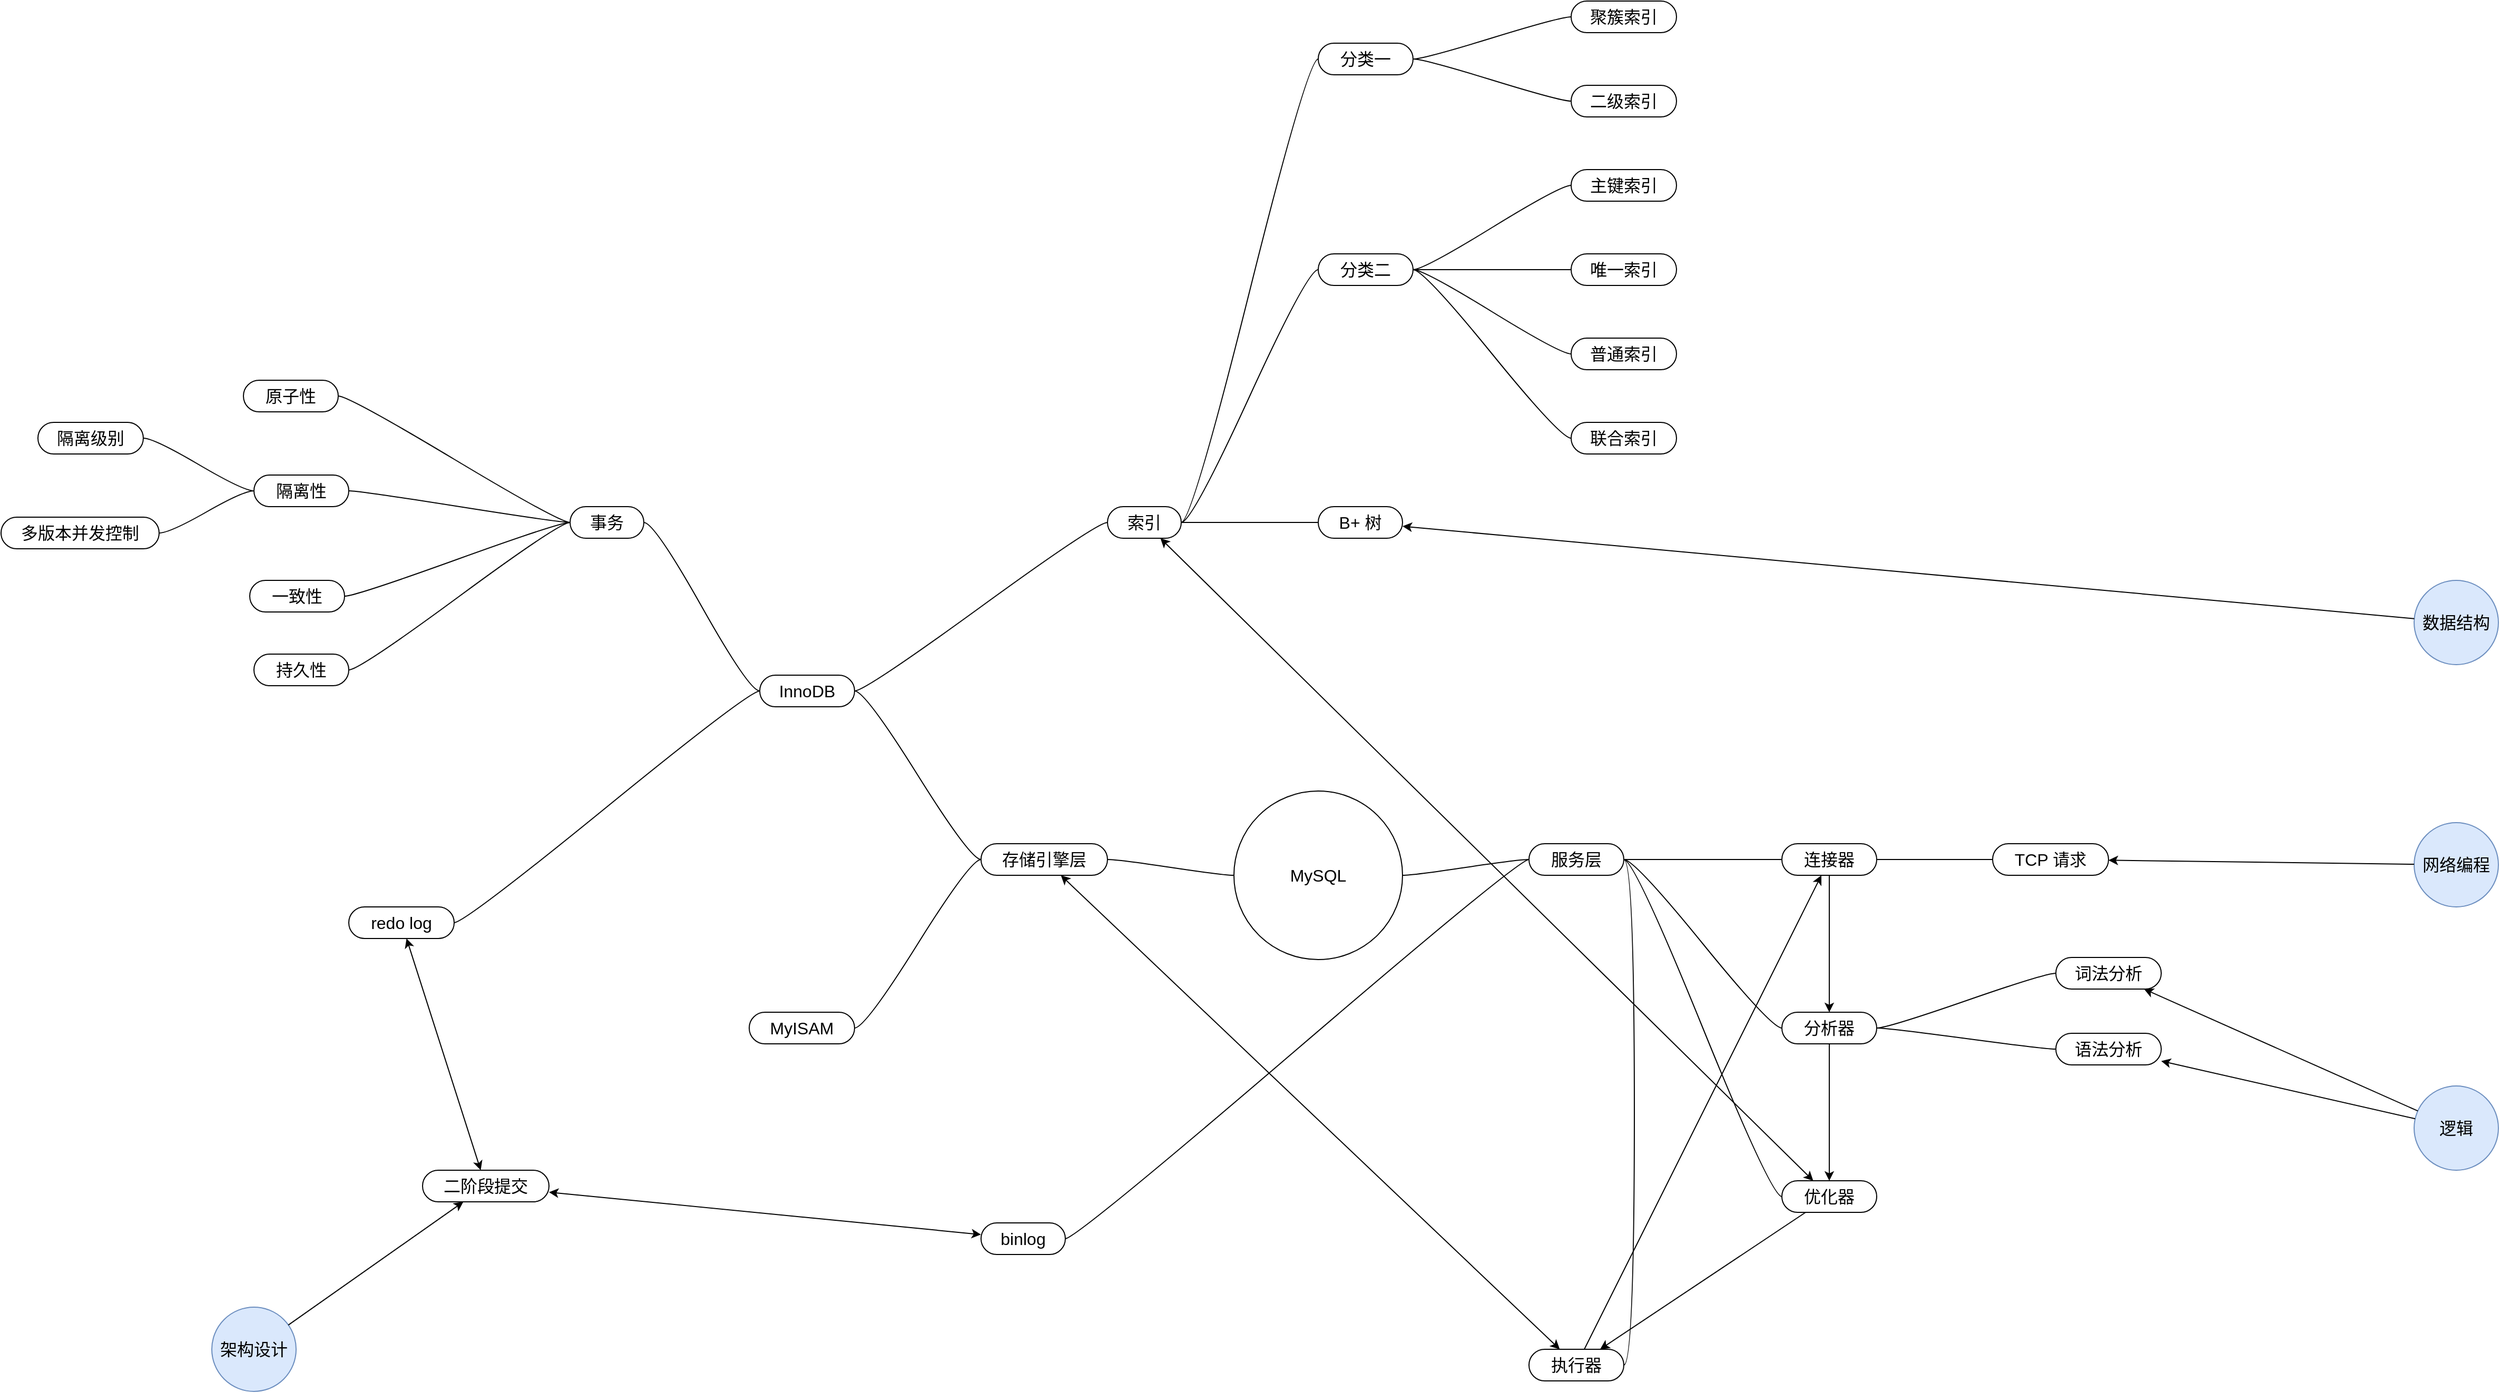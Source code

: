 <mxfile version="17.4.2" type="device"><diagram id="LXZLfDzFbttrQYP3kFu3" name="第 1 页"><mxGraphModel dx="3014" dy="2223" grid="1" gridSize="10" guides="0" tooltips="1" connect="1" arrows="0" fold="1" page="1" pageScale="1" pageWidth="827" pageHeight="1169" math="0" shadow="0"><root><mxCell id="0"/><mxCell id="1" parent="0"/><mxCell id="SudLiUgOyKWUjd6wZjEN-1" value="MySQL" style="ellipse;whiteSpace=wrap;html=1;align=center;newEdgeStyle={&quot;edgeStyle&quot;:&quot;entityRelationEdgeStyle&quot;,&quot;startArrow&quot;:&quot;none&quot;,&quot;endArrow&quot;:&quot;none&quot;,&quot;segment&quot;:10,&quot;curved&quot;:1};treeFolding=1;treeMoving=1;fontSize=16;" parent="1" vertex="1"><mxGeometry x="-80" y="-80" width="160" height="160" as="geometry"/></mxCell><mxCell id="SudLiUgOyKWUjd6wZjEN-4" value="服务层" style="whiteSpace=wrap;html=1;rounded=1;arcSize=50;align=center;verticalAlign=middle;strokeWidth=1;autosize=1;spacing=4;treeFolding=1;treeMoving=1;newEdgeStyle={&quot;edgeStyle&quot;:&quot;entityRelationEdgeStyle&quot;,&quot;startArrow&quot;:&quot;none&quot;,&quot;endArrow&quot;:&quot;none&quot;,&quot;segment&quot;:10,&quot;curved&quot;:1};fontSize=16;" parent="1" vertex="1"><mxGeometry x="200" y="-30" width="90" height="30" as="geometry"/></mxCell><mxCell id="SudLiUgOyKWUjd6wZjEN-5" value="" style="edgeStyle=entityRelationEdgeStyle;startArrow=none;endArrow=none;segment=10;curved=1;rounded=0;fontSize=16;" parent="1" source="SudLiUgOyKWUjd6wZjEN-1" target="SudLiUgOyKWUjd6wZjEN-4" edge="1"><mxGeometry relative="1" as="geometry"><mxPoint x="110" y="-110" as="sourcePoint"/></mxGeometry></mxCell><mxCell id="SudLiUgOyKWUjd6wZjEN-7" value="存储引擎层" style="whiteSpace=wrap;html=1;rounded=1;arcSize=50;align=center;verticalAlign=middle;strokeWidth=1;autosize=1;spacing=4;treeFolding=1;treeMoving=1;newEdgeStyle={&quot;edgeStyle&quot;:&quot;entityRelationEdgeStyle&quot;,&quot;startArrow&quot;:&quot;none&quot;,&quot;endArrow&quot;:&quot;none&quot;,&quot;segment&quot;:10,&quot;curved&quot;:1};fontSize=16;" parent="1" vertex="1"><mxGeometry x="-320" y="-30" width="120" height="30" as="geometry"/></mxCell><mxCell id="SudLiUgOyKWUjd6wZjEN-8" value="" style="edgeStyle=entityRelationEdgeStyle;startArrow=none;endArrow=none;segment=10;curved=1;rounded=0;fontSize=16;" parent="1" source="SudLiUgOyKWUjd6wZjEN-1" target="SudLiUgOyKWUjd6wZjEN-7" edge="1"><mxGeometry relative="1" as="geometry"><mxPoint x="-130" as="sourcePoint"/></mxGeometry></mxCell><mxCell id="SudLiUgOyKWUjd6wZjEN-9" value="连接器" style="whiteSpace=wrap;html=1;rounded=1;arcSize=50;align=center;verticalAlign=middle;strokeWidth=1;autosize=1;spacing=4;treeFolding=1;treeMoving=1;newEdgeStyle={&quot;edgeStyle&quot;:&quot;entityRelationEdgeStyle&quot;,&quot;startArrow&quot;:&quot;none&quot;,&quot;endArrow&quot;:&quot;none&quot;,&quot;segment&quot;:10,&quot;curved&quot;:1};fontSize=16;" parent="1" vertex="1"><mxGeometry x="440" y="-30" width="90" height="30" as="geometry"/></mxCell><mxCell id="SudLiUgOyKWUjd6wZjEN-10" value="" style="edgeStyle=entityRelationEdgeStyle;startArrow=none;endArrow=none;segment=10;curved=1;rounded=0;fontSize=16;" parent="1" source="SudLiUgOyKWUjd6wZjEN-4" target="SudLiUgOyKWUjd6wZjEN-9" edge="1"><mxGeometry relative="1" as="geometry"><mxPoint x="345" y="10" as="sourcePoint"/></mxGeometry></mxCell><mxCell id="SudLiUgOyKWUjd6wZjEN-12" value="分析器" style="whiteSpace=wrap;html=1;rounded=1;arcSize=50;align=center;verticalAlign=middle;strokeWidth=1;autosize=1;spacing=4;treeFolding=1;treeMoving=1;newEdgeStyle={&quot;edgeStyle&quot;:&quot;entityRelationEdgeStyle&quot;,&quot;startArrow&quot;:&quot;none&quot;,&quot;endArrow&quot;:&quot;none&quot;,&quot;segment&quot;:10,&quot;curved&quot;:1};fontSize=16;" parent="1" vertex="1"><mxGeometry x="440" y="130" width="90" height="30" as="geometry"/></mxCell><mxCell id="SudLiUgOyKWUjd6wZjEN-13" value="" style="edgeStyle=entityRelationEdgeStyle;startArrow=none;endArrow=none;segment=10;curved=1;rounded=0;fontSize=16;" parent="1" source="SudLiUgOyKWUjd6wZjEN-4" target="SudLiUgOyKWUjd6wZjEN-12" edge="1"><mxGeometry relative="1" as="geometry"><mxPoint x="345" y="102" as="sourcePoint"/></mxGeometry></mxCell><mxCell id="SudLiUgOyKWUjd6wZjEN-14" value="优化器" style="whiteSpace=wrap;html=1;rounded=1;arcSize=50;align=center;verticalAlign=middle;strokeWidth=1;autosize=1;spacing=4;treeFolding=1;treeMoving=1;newEdgeStyle={&quot;edgeStyle&quot;:&quot;entityRelationEdgeStyle&quot;,&quot;startArrow&quot;:&quot;none&quot;,&quot;endArrow&quot;:&quot;none&quot;,&quot;segment&quot;:10,&quot;curved&quot;:1};fontSize=16;" parent="1" vertex="1"><mxGeometry x="440" y="290" width="90" height="30" as="geometry"/></mxCell><mxCell id="SudLiUgOyKWUjd6wZjEN-15" value="" style="edgeStyle=entityRelationEdgeStyle;startArrow=none;endArrow=none;segment=10;curved=1;rounded=0;fontSize=16;" parent="1" source="SudLiUgOyKWUjd6wZjEN-4" target="SudLiUgOyKWUjd6wZjEN-14" edge="1"><mxGeometry relative="1" as="geometry"><mxPoint x="305" y="200" as="sourcePoint"/></mxGeometry></mxCell><mxCell id="SudLiUgOyKWUjd6wZjEN-16" value="执行器" style="whiteSpace=wrap;html=1;rounded=1;arcSize=50;align=center;verticalAlign=middle;strokeWidth=1;autosize=1;spacing=4;treeFolding=1;treeMoving=1;newEdgeStyle={&quot;edgeStyle&quot;:&quot;entityRelationEdgeStyle&quot;,&quot;startArrow&quot;:&quot;none&quot;,&quot;endArrow&quot;:&quot;none&quot;,&quot;segment&quot;:10,&quot;curved&quot;:1};fontSize=16;" parent="1" vertex="1"><mxGeometry x="200" y="450" width="90" height="30" as="geometry"/></mxCell><mxCell id="SudLiUgOyKWUjd6wZjEN-17" value="" style="edgeStyle=entityRelationEdgeStyle;startArrow=none;endArrow=none;segment=10;curved=1;rounded=0;fontSize=16;" parent="1" source="SudLiUgOyKWUjd6wZjEN-4" target="SudLiUgOyKWUjd6wZjEN-16" edge="1"><mxGeometry relative="1" as="geometry"><mxPoint x="305" y="290" as="sourcePoint"/></mxGeometry></mxCell><mxCell id="SudLiUgOyKWUjd6wZjEN-19" value="" style="endArrow=classic;startArrow=classic;html=1;rounded=0;fontSize=16;" parent="1" source="SudLiUgOyKWUjd6wZjEN-7" target="SudLiUgOyKWUjd6wZjEN-16" edge="1"><mxGeometry width="50" height="50" relative="1" as="geometry"><mxPoint x="30" y="110" as="sourcePoint"/><mxPoint x="80" y="60" as="targetPoint"/></mxGeometry></mxCell><mxCell id="SudLiUgOyKWUjd6wZjEN-20" value="InnoDB" style="whiteSpace=wrap;html=1;rounded=1;arcSize=50;align=center;verticalAlign=middle;strokeWidth=1;autosize=1;spacing=4;treeFolding=1;treeMoving=1;newEdgeStyle={&quot;edgeStyle&quot;:&quot;entityRelationEdgeStyle&quot;,&quot;startArrow&quot;:&quot;none&quot;,&quot;endArrow&quot;:&quot;none&quot;,&quot;segment&quot;:10,&quot;curved&quot;:1};fontSize=16;" parent="1" vertex="1"><mxGeometry x="-530" y="-190" width="90" height="30" as="geometry"/></mxCell><mxCell id="SudLiUgOyKWUjd6wZjEN-21" value="" style="edgeStyle=entityRelationEdgeStyle;startArrow=none;endArrow=none;segment=10;curved=1;rounded=0;fontSize=16;" parent="1" source="SudLiUgOyKWUjd6wZjEN-7" target="SudLiUgOyKWUjd6wZjEN-20" edge="1"><mxGeometry relative="1" as="geometry"><mxPoint x="-450" y="250" as="sourcePoint"/></mxGeometry></mxCell><mxCell id="SudLiUgOyKWUjd6wZjEN-22" value="binlog" style="whiteSpace=wrap;html=1;rounded=1;arcSize=50;align=center;verticalAlign=middle;strokeWidth=1;autosize=1;spacing=4;treeFolding=1;treeMoving=1;newEdgeStyle={&quot;edgeStyle&quot;:&quot;entityRelationEdgeStyle&quot;,&quot;startArrow&quot;:&quot;none&quot;,&quot;endArrow&quot;:&quot;none&quot;,&quot;segment&quot;:10,&quot;curved&quot;:1};fontSize=16;" parent="1" vertex="1"><mxGeometry x="-320" y="330" width="80" height="30" as="geometry"/></mxCell><mxCell id="SudLiUgOyKWUjd6wZjEN-23" value="" style="edgeStyle=entityRelationEdgeStyle;startArrow=none;endArrow=none;segment=10;curved=1;rounded=0;fontSize=16;" parent="1" source="SudLiUgOyKWUjd6wZjEN-4" target="SudLiUgOyKWUjd6wZjEN-22" edge="1"><mxGeometry relative="1" as="geometry"><mxPoint x="340" y="440" as="sourcePoint"/></mxGeometry></mxCell><mxCell id="SudLiUgOyKWUjd6wZjEN-24" value="redo log" style="whiteSpace=wrap;html=1;rounded=1;arcSize=50;align=center;verticalAlign=middle;strokeWidth=1;autosize=1;spacing=4;treeFolding=1;treeMoving=1;newEdgeStyle={&quot;edgeStyle&quot;:&quot;entityRelationEdgeStyle&quot;,&quot;startArrow&quot;:&quot;none&quot;,&quot;endArrow&quot;:&quot;none&quot;,&quot;segment&quot;:10,&quot;curved&quot;:1};fontSize=16;" parent="1" vertex="1"><mxGeometry x="-920" y="30" width="100" height="30" as="geometry"/></mxCell><mxCell id="SudLiUgOyKWUjd6wZjEN-25" value="" style="edgeStyle=entityRelationEdgeStyle;startArrow=none;endArrow=none;segment=10;curved=1;rounded=0;fontSize=16;" parent="1" source="SudLiUgOyKWUjd6wZjEN-20" target="SudLiUgOyKWUjd6wZjEN-24" edge="1"><mxGeometry relative="1" as="geometry"><mxPoint x="-510" y="320" as="sourcePoint"/></mxGeometry></mxCell><mxCell id="SudLiUgOyKWUjd6wZjEN-26" value="二阶段提交" style="whiteSpace=wrap;html=1;rounded=1;arcSize=50;align=center;verticalAlign=middle;strokeWidth=1;autosize=1;spacing=4;treeFolding=1;treeMoving=1;newEdgeStyle={&quot;edgeStyle&quot;:&quot;entityRelationEdgeStyle&quot;,&quot;startArrow&quot;:&quot;none&quot;,&quot;endArrow&quot;:&quot;none&quot;,&quot;segment&quot;:10,&quot;curved&quot;:1};fontSize=16;" parent="1" vertex="1"><mxGeometry x="-850" y="280" width="120" height="30" as="geometry"/></mxCell><mxCell id="SudLiUgOyKWUjd6wZjEN-28" value="" style="endArrow=classic;startArrow=classic;html=1;rounded=0;fontSize=16;" parent="1" source="SudLiUgOyKWUjd6wZjEN-26" target="SudLiUgOyKWUjd6wZjEN-24" edge="1"><mxGeometry width="50" height="50" relative="1" as="geometry"><mxPoint x="-510" y="420" as="sourcePoint"/><mxPoint x="-460" y="370" as="targetPoint"/></mxGeometry></mxCell><mxCell id="SudLiUgOyKWUjd6wZjEN-29" value="" style="endArrow=classic;startArrow=classic;html=1;rounded=0;fontSize=16;" parent="1" source="SudLiUgOyKWUjd6wZjEN-26" target="SudLiUgOyKWUjd6wZjEN-22" edge="1"><mxGeometry width="50" height="50" relative="1" as="geometry"><mxPoint x="-190" y="260" as="sourcePoint"/><mxPoint x="-140" y="210" as="targetPoint"/></mxGeometry></mxCell><mxCell id="SudLiUgOyKWUjd6wZjEN-32" value="MyISAM" style="whiteSpace=wrap;html=1;rounded=1;arcSize=50;align=center;verticalAlign=middle;strokeWidth=1;autosize=1;spacing=4;treeFolding=1;treeMoving=1;newEdgeStyle={&quot;edgeStyle&quot;:&quot;entityRelationEdgeStyle&quot;,&quot;startArrow&quot;:&quot;none&quot;,&quot;endArrow&quot;:&quot;none&quot;,&quot;segment&quot;:10,&quot;curved&quot;:1};fontSize=16;" parent="1" vertex="1"><mxGeometry x="-540" y="130" width="100" height="30" as="geometry"/></mxCell><mxCell id="SudLiUgOyKWUjd6wZjEN-33" value="" style="edgeStyle=entityRelationEdgeStyle;startArrow=none;endArrow=none;segment=10;curved=1;rounded=0;fontSize=16;" parent="1" source="SudLiUgOyKWUjd6wZjEN-7" target="SudLiUgOyKWUjd6wZjEN-32" edge="1"><mxGeometry relative="1" as="geometry"><mxPoint x="-480" y="80" as="sourcePoint"/></mxGeometry></mxCell><mxCell id="SudLiUgOyKWUjd6wZjEN-34" value="事务" style="whiteSpace=wrap;html=1;rounded=1;arcSize=50;align=center;verticalAlign=middle;strokeWidth=1;autosize=1;spacing=4;treeFolding=1;treeMoving=1;newEdgeStyle={&quot;edgeStyle&quot;:&quot;entityRelationEdgeStyle&quot;,&quot;startArrow&quot;:&quot;none&quot;,&quot;endArrow&quot;:&quot;none&quot;,&quot;segment&quot;:10,&quot;curved&quot;:1};fontSize=16;" parent="1" vertex="1"><mxGeometry x="-710" y="-350" width="70" height="30" as="geometry"/></mxCell><mxCell id="SudLiUgOyKWUjd6wZjEN-35" value="" style="edgeStyle=entityRelationEdgeStyle;startArrow=none;endArrow=none;segment=10;curved=1;rounded=0;fontSize=16;" parent="1" target="SudLiUgOyKWUjd6wZjEN-34" edge="1" source="SudLiUgOyKWUjd6wZjEN-20"><mxGeometry relative="1" as="geometry"><mxPoint x="-600" y="-157" as="sourcePoint"/></mxGeometry></mxCell><mxCell id="o5_mMbNsUJs5Zx8jXTR9-1" value="原子性" style="whiteSpace=wrap;html=1;rounded=1;arcSize=50;align=center;verticalAlign=middle;strokeWidth=1;autosize=1;spacing=4;treeFolding=1;treeMoving=1;newEdgeStyle={&quot;edgeStyle&quot;:&quot;entityRelationEdgeStyle&quot;,&quot;startArrow&quot;:&quot;none&quot;,&quot;endArrow&quot;:&quot;none&quot;,&quot;segment&quot;:10,&quot;curved&quot;:1};fontSize=16;" vertex="1" parent="1"><mxGeometry x="-1020" y="-470" width="90" height="30" as="geometry"/></mxCell><mxCell id="o5_mMbNsUJs5Zx8jXTR9-2" value="" style="edgeStyle=entityRelationEdgeStyle;startArrow=none;endArrow=none;segment=10;curved=1;rounded=0;fontSize=16;" edge="1" target="o5_mMbNsUJs5Zx8jXTR9-1" parent="1" source="SudLiUgOyKWUjd6wZjEN-34"><mxGeometry relative="1" as="geometry"><mxPoint x="-805" y="-110" as="sourcePoint"/></mxGeometry></mxCell><mxCell id="o5_mMbNsUJs5Zx8jXTR9-3" value="隔离性" style="whiteSpace=wrap;html=1;rounded=1;arcSize=50;align=center;verticalAlign=middle;strokeWidth=1;autosize=1;spacing=4;treeFolding=1;treeMoving=1;newEdgeStyle={&quot;edgeStyle&quot;:&quot;entityRelationEdgeStyle&quot;,&quot;startArrow&quot;:&quot;none&quot;,&quot;endArrow&quot;:&quot;none&quot;,&quot;segment&quot;:10,&quot;curved&quot;:1};fontSize=16;" vertex="1" parent="1"><mxGeometry x="-1010" y="-380" width="90" height="30" as="geometry"/></mxCell><mxCell id="o5_mMbNsUJs5Zx8jXTR9-4" value="" style="edgeStyle=entityRelationEdgeStyle;startArrow=none;endArrow=none;segment=10;curved=1;rounded=0;fontSize=16;" edge="1" target="o5_mMbNsUJs5Zx8jXTR9-3" parent="1" source="SudLiUgOyKWUjd6wZjEN-34"><mxGeometry relative="1" as="geometry"><mxPoint x="-885" y="-310" as="sourcePoint"/></mxGeometry></mxCell><mxCell id="o5_mMbNsUJs5Zx8jXTR9-5" value="一致性" style="whiteSpace=wrap;html=1;rounded=1;arcSize=50;align=center;verticalAlign=middle;strokeWidth=1;autosize=1;spacing=4;treeFolding=1;treeMoving=1;newEdgeStyle={&quot;edgeStyle&quot;:&quot;entityRelationEdgeStyle&quot;,&quot;startArrow&quot;:&quot;none&quot;,&quot;endArrow&quot;:&quot;none&quot;,&quot;segment&quot;:10,&quot;curved&quot;:1};fontSize=16;" vertex="1" parent="1"><mxGeometry x="-1014" y="-280" width="90" height="30" as="geometry"/></mxCell><mxCell id="o5_mMbNsUJs5Zx8jXTR9-6" value="" style="edgeStyle=entityRelationEdgeStyle;startArrow=none;endArrow=none;segment=10;curved=1;rounded=0;fontSize=16;" edge="1" target="o5_mMbNsUJs5Zx8jXTR9-5" parent="1" source="SudLiUgOyKWUjd6wZjEN-34"><mxGeometry relative="1" as="geometry"><mxPoint x="-1065" y="-160" as="sourcePoint"/></mxGeometry></mxCell><mxCell id="o5_mMbNsUJs5Zx8jXTR9-7" value="持久性" style="whiteSpace=wrap;html=1;rounded=1;arcSize=50;align=center;verticalAlign=middle;strokeWidth=1;autosize=1;spacing=4;treeFolding=1;treeMoving=1;newEdgeStyle={&quot;edgeStyle&quot;:&quot;entityRelationEdgeStyle&quot;,&quot;startArrow&quot;:&quot;none&quot;,&quot;endArrow&quot;:&quot;none&quot;,&quot;segment&quot;:10,&quot;curved&quot;:1};fontSize=16;" vertex="1" parent="1"><mxGeometry x="-1010" y="-210" width="90" height="30" as="geometry"/></mxCell><mxCell id="o5_mMbNsUJs5Zx8jXTR9-8" value="" style="edgeStyle=entityRelationEdgeStyle;startArrow=none;endArrow=none;segment=10;curved=1;rounded=0;fontSize=16;" edge="1" target="o5_mMbNsUJs5Zx8jXTR9-7" parent="1" source="SudLiUgOyKWUjd6wZjEN-34"><mxGeometry relative="1" as="geometry"><mxPoint x="-1065" y="-300" as="sourcePoint"/></mxGeometry></mxCell><mxCell id="o5_mMbNsUJs5Zx8jXTR9-9" value="隔离级别" style="whiteSpace=wrap;html=1;rounded=1;arcSize=50;align=center;verticalAlign=middle;strokeWidth=1;autosize=1;spacing=4;treeFolding=1;treeMoving=1;newEdgeStyle={&quot;edgeStyle&quot;:&quot;entityRelationEdgeStyle&quot;,&quot;startArrow&quot;:&quot;none&quot;,&quot;endArrow&quot;:&quot;none&quot;,&quot;segment&quot;:10,&quot;curved&quot;:1};fontSize=16;" vertex="1" parent="1"><mxGeometry x="-1215" y="-430" width="100" height="30" as="geometry"/></mxCell><mxCell id="o5_mMbNsUJs5Zx8jXTR9-10" value="" style="edgeStyle=entityRelationEdgeStyle;startArrow=none;endArrow=none;segment=10;curved=1;rounded=0;fontSize=16;" edge="1" target="o5_mMbNsUJs5Zx8jXTR9-9" parent="1" source="o5_mMbNsUJs5Zx8jXTR9-3"><mxGeometry relative="1" as="geometry"><mxPoint x="-665" y="-410" as="sourcePoint"/></mxGeometry></mxCell><mxCell id="o5_mMbNsUJs5Zx8jXTR9-11" value="多版本并发控制" style="whiteSpace=wrap;html=1;rounded=1;arcSize=50;align=center;verticalAlign=middle;strokeWidth=1;autosize=1;spacing=4;treeFolding=1;treeMoving=1;newEdgeStyle={&quot;edgeStyle&quot;:&quot;entityRelationEdgeStyle&quot;,&quot;startArrow&quot;:&quot;none&quot;,&quot;endArrow&quot;:&quot;none&quot;,&quot;segment&quot;:10,&quot;curved&quot;:1};fontSize=16;" vertex="1" parent="1"><mxGeometry x="-1250" y="-340" width="150" height="30" as="geometry"/></mxCell><mxCell id="o5_mMbNsUJs5Zx8jXTR9-12" value="" style="edgeStyle=entityRelationEdgeStyle;startArrow=none;endArrow=none;segment=10;curved=1;rounded=0;fontSize=16;" edge="1" target="o5_mMbNsUJs5Zx8jXTR9-11" parent="1" source="o5_mMbNsUJs5Zx8jXTR9-3"><mxGeometry relative="1" as="geometry"><mxPoint x="-675" y="-320" as="sourcePoint"/></mxGeometry></mxCell><mxCell id="o5_mMbNsUJs5Zx8jXTR9-14" value="网络编程" style="ellipse;whiteSpace=wrap;html=1;align=center;newEdgeStyle={&quot;edgeStyle&quot;:&quot;entityRelationEdgeStyle&quot;,&quot;startArrow&quot;:&quot;none&quot;,&quot;endArrow&quot;:&quot;none&quot;,&quot;segment&quot;:10,&quot;curved&quot;:1};treeFolding=1;treeMoving=1;fontSize=16;fillColor=#dae8fc;strokeColor=#6c8ebf;" vertex="1" parent="1"><mxGeometry x="1040" y="-50" width="80" height="80" as="geometry"/></mxCell><mxCell id="o5_mMbNsUJs5Zx8jXTR9-16" value="索引" style="whiteSpace=wrap;html=1;rounded=1;arcSize=50;align=center;verticalAlign=middle;strokeWidth=1;autosize=1;spacing=4;treeFolding=1;treeMoving=1;newEdgeStyle={&quot;edgeStyle&quot;:&quot;entityRelationEdgeStyle&quot;,&quot;startArrow&quot;:&quot;none&quot;,&quot;endArrow&quot;:&quot;none&quot;,&quot;segment&quot;:10,&quot;curved&quot;:1};fontSize=16;" vertex="1" parent="1"><mxGeometry x="-200" y="-350" width="70" height="30" as="geometry"/></mxCell><mxCell id="o5_mMbNsUJs5Zx8jXTR9-17" value="" style="edgeStyle=entityRelationEdgeStyle;startArrow=none;endArrow=none;segment=10;curved=1;rounded=0;fontSize=16;" edge="1" target="o5_mMbNsUJs5Zx8jXTR9-16" parent="1" source="SudLiUgOyKWUjd6wZjEN-20"><mxGeometry relative="1" as="geometry"><mxPoint x="-60" y="-190" as="sourcePoint"/></mxGeometry></mxCell><mxCell id="o5_mMbNsUJs5Zx8jXTR9-18" value="聚簇索引" style="whiteSpace=wrap;html=1;rounded=1;arcSize=50;align=center;verticalAlign=middle;strokeWidth=1;autosize=1;spacing=4;treeFolding=1;treeMoving=1;newEdgeStyle={&quot;edgeStyle&quot;:&quot;entityRelationEdgeStyle&quot;,&quot;startArrow&quot;:&quot;none&quot;,&quot;endArrow&quot;:&quot;none&quot;,&quot;segment&quot;:10,&quot;curved&quot;:1};fontSize=16;" vertex="1" parent="1"><mxGeometry x="240" y="-830" width="100" height="30" as="geometry"/></mxCell><mxCell id="o5_mMbNsUJs5Zx8jXTR9-19" value="" style="edgeStyle=entityRelationEdgeStyle;startArrow=none;endArrow=none;segment=10;curved=1;rounded=0;fontSize=16;" edge="1" target="o5_mMbNsUJs5Zx8jXTR9-18" parent="1" source="o5_mMbNsUJs5Zx8jXTR9-26"><mxGeometry relative="1" as="geometry"><mxPoint x="89" y="-778" as="sourcePoint"/></mxGeometry></mxCell><mxCell id="o5_mMbNsUJs5Zx8jXTR9-20" value="二级索引" style="whiteSpace=wrap;html=1;rounded=1;arcSize=50;align=center;verticalAlign=middle;strokeWidth=1;autosize=1;spacing=4;treeFolding=1;treeMoving=1;newEdgeStyle={&quot;edgeStyle&quot;:&quot;entityRelationEdgeStyle&quot;,&quot;startArrow&quot;:&quot;none&quot;,&quot;endArrow&quot;:&quot;none&quot;,&quot;segment&quot;:10,&quot;curved&quot;:1};fontSize=16;" vertex="1" parent="1"><mxGeometry x="240" y="-750" width="100" height="30" as="geometry"/></mxCell><mxCell id="o5_mMbNsUJs5Zx8jXTR9-21" value="" style="edgeStyle=entityRelationEdgeStyle;startArrow=none;endArrow=none;segment=10;curved=1;rounded=0;fontSize=16;" edge="1" target="o5_mMbNsUJs5Zx8jXTR9-20" parent="1" source="o5_mMbNsUJs5Zx8jXTR9-26"><mxGeometry relative="1" as="geometry"><mxPoint x="109" y="-688" as="sourcePoint"/></mxGeometry></mxCell><mxCell id="o5_mMbNsUJs5Zx8jXTR9-22" value="联合索引" style="whiteSpace=wrap;html=1;rounded=1;arcSize=50;align=center;verticalAlign=middle;strokeWidth=1;autosize=1;spacing=4;treeFolding=1;treeMoving=1;newEdgeStyle={&quot;edgeStyle&quot;:&quot;entityRelationEdgeStyle&quot;,&quot;startArrow&quot;:&quot;none&quot;,&quot;endArrow&quot;:&quot;none&quot;,&quot;segment&quot;:10,&quot;curved&quot;:1};fontSize=16;" vertex="1" parent="1"><mxGeometry x="240" y="-430" width="100" height="30" as="geometry"/></mxCell><mxCell id="o5_mMbNsUJs5Zx8jXTR9-23" value="" style="edgeStyle=entityRelationEdgeStyle;startArrow=none;endArrow=none;segment=10;curved=1;rounded=0;fontSize=16;" edge="1" target="o5_mMbNsUJs5Zx8jXTR9-22" parent="1" source="o5_mMbNsUJs5Zx8jXTR9-28"><mxGeometry relative="1" as="geometry"><mxPoint x="-107" y="-498" as="sourcePoint"/></mxGeometry></mxCell><mxCell id="o5_mMbNsUJs5Zx8jXTR9-24" value="B+ 树" style="whiteSpace=wrap;html=1;rounded=1;arcSize=50;align=center;verticalAlign=middle;strokeWidth=1;autosize=1;spacing=4;treeFolding=1;treeMoving=1;newEdgeStyle={&quot;edgeStyle&quot;:&quot;entityRelationEdgeStyle&quot;,&quot;startArrow&quot;:&quot;none&quot;,&quot;endArrow&quot;:&quot;none&quot;,&quot;segment&quot;:10,&quot;curved&quot;:1};fontSize=16;" vertex="1" parent="1"><mxGeometry y="-350" width="80" height="30" as="geometry"/></mxCell><mxCell id="o5_mMbNsUJs5Zx8jXTR9-25" value="" style="edgeStyle=entityRelationEdgeStyle;startArrow=none;endArrow=none;segment=10;curved=1;rounded=0;fontSize=16;" edge="1" target="o5_mMbNsUJs5Zx8jXTR9-24" parent="1" source="o5_mMbNsUJs5Zx8jXTR9-16"><mxGeometry relative="1" as="geometry"><mxPoint x="489" y="-218" as="sourcePoint"/></mxGeometry></mxCell><mxCell id="o5_mMbNsUJs5Zx8jXTR9-26" value="分类一" style="whiteSpace=wrap;html=1;rounded=1;arcSize=50;align=center;verticalAlign=middle;strokeWidth=1;autosize=1;spacing=4;treeFolding=1;treeMoving=1;newEdgeStyle={&quot;edgeStyle&quot;:&quot;entityRelationEdgeStyle&quot;,&quot;startArrow&quot;:&quot;none&quot;,&quot;endArrow&quot;:&quot;none&quot;,&quot;segment&quot;:10,&quot;curved&quot;:1};fontSize=16;" vertex="1" parent="1"><mxGeometry y="-790" width="90" height="30" as="geometry"/></mxCell><mxCell id="o5_mMbNsUJs5Zx8jXTR9-27" value="" style="edgeStyle=entityRelationEdgeStyle;startArrow=none;endArrow=none;segment=10;curved=1;rounded=0;fontSize=16;" edge="1" target="o5_mMbNsUJs5Zx8jXTR9-26" parent="1" source="o5_mMbNsUJs5Zx8jXTR9-16"><mxGeometry relative="1" as="geometry"><mxPoint x="339" y="-420" as="sourcePoint"/></mxGeometry></mxCell><mxCell id="o5_mMbNsUJs5Zx8jXTR9-28" value="分类二" style="whiteSpace=wrap;html=1;rounded=1;arcSize=50;align=center;verticalAlign=middle;strokeWidth=1;autosize=1;spacing=4;treeFolding=1;treeMoving=1;newEdgeStyle={&quot;edgeStyle&quot;:&quot;entityRelationEdgeStyle&quot;,&quot;startArrow&quot;:&quot;none&quot;,&quot;endArrow&quot;:&quot;none&quot;,&quot;segment&quot;:10,&quot;curved&quot;:1};fontSize=16;" vertex="1" parent="1"><mxGeometry y="-590" width="90" height="30" as="geometry"/></mxCell><mxCell id="o5_mMbNsUJs5Zx8jXTR9-29" value="" style="edgeStyle=entityRelationEdgeStyle;startArrow=none;endArrow=none;segment=10;curved=1;rounded=0;fontSize=16;" edge="1" target="o5_mMbNsUJs5Zx8jXTR9-28" parent="1" source="o5_mMbNsUJs5Zx8jXTR9-16"><mxGeometry relative="1" as="geometry"><mxPoint x="529" y="-330" as="sourcePoint"/></mxGeometry></mxCell><mxCell id="o5_mMbNsUJs5Zx8jXTR9-30" value="主键索引" style="whiteSpace=wrap;html=1;rounded=1;arcSize=50;align=center;verticalAlign=middle;strokeWidth=1;autosize=1;spacing=4;treeFolding=1;treeMoving=1;newEdgeStyle={&quot;edgeStyle&quot;:&quot;entityRelationEdgeStyle&quot;,&quot;startArrow&quot;:&quot;none&quot;,&quot;endArrow&quot;:&quot;none&quot;,&quot;segment&quot;:10,&quot;curved&quot;:1};fontSize=16;" vertex="1" parent="1"><mxGeometry x="240" y="-670" width="100" height="30" as="geometry"/></mxCell><mxCell id="o5_mMbNsUJs5Zx8jXTR9-31" value="" style="edgeStyle=entityRelationEdgeStyle;startArrow=none;endArrow=none;segment=10;curved=1;rounded=0;fontSize=16;" edge="1" target="o5_mMbNsUJs5Zx8jXTR9-30" parent="1" source="o5_mMbNsUJs5Zx8jXTR9-28"><mxGeometry relative="1" as="geometry"><mxPoint x="223" y="-610" as="sourcePoint"/></mxGeometry></mxCell><mxCell id="o5_mMbNsUJs5Zx8jXTR9-32" value="唯一索引" style="whiteSpace=wrap;html=1;rounded=1;arcSize=50;align=center;verticalAlign=middle;strokeWidth=1;autosize=1;spacing=4;treeFolding=1;treeMoving=1;newEdgeStyle={&quot;edgeStyle&quot;:&quot;entityRelationEdgeStyle&quot;,&quot;startArrow&quot;:&quot;none&quot;,&quot;endArrow&quot;:&quot;none&quot;,&quot;segment&quot;:10,&quot;curved&quot;:1};fontSize=16;" vertex="1" parent="1"><mxGeometry x="240" y="-590" width="100" height="30" as="geometry"/></mxCell><mxCell id="o5_mMbNsUJs5Zx8jXTR9-33" value="" style="edgeStyle=entityRelationEdgeStyle;startArrow=none;endArrow=none;segment=10;curved=1;rounded=0;fontSize=16;" edge="1" target="o5_mMbNsUJs5Zx8jXTR9-32" parent="1" source="o5_mMbNsUJs5Zx8jXTR9-28"><mxGeometry relative="1" as="geometry"><mxPoint x="233" y="-580" as="sourcePoint"/></mxGeometry></mxCell><mxCell id="o5_mMbNsUJs5Zx8jXTR9-34" value="普通索引" style="whiteSpace=wrap;html=1;rounded=1;arcSize=50;align=center;verticalAlign=middle;strokeWidth=1;autosize=1;spacing=4;treeFolding=1;treeMoving=1;newEdgeStyle={&quot;edgeStyle&quot;:&quot;entityRelationEdgeStyle&quot;,&quot;startArrow&quot;:&quot;none&quot;,&quot;endArrow&quot;:&quot;none&quot;,&quot;segment&quot;:10,&quot;curved&quot;:1};fontSize=16;" vertex="1" parent="1"><mxGeometry x="240" y="-510" width="100" height="30" as="geometry"/></mxCell><mxCell id="o5_mMbNsUJs5Zx8jXTR9-35" value="" style="edgeStyle=entityRelationEdgeStyle;startArrow=none;endArrow=none;segment=10;curved=1;rounded=0;fontSize=16;" edge="1" target="o5_mMbNsUJs5Zx8jXTR9-34" parent="1" source="o5_mMbNsUJs5Zx8jXTR9-28"><mxGeometry relative="1" as="geometry"><mxPoint x="173" y="-460" as="sourcePoint"/></mxGeometry></mxCell><mxCell id="o5_mMbNsUJs5Zx8jXTR9-39" value="数据结构" style="ellipse;whiteSpace=wrap;html=1;align=center;newEdgeStyle={&quot;edgeStyle&quot;:&quot;entityRelationEdgeStyle&quot;,&quot;startArrow&quot;:&quot;none&quot;,&quot;endArrow&quot;:&quot;none&quot;,&quot;segment&quot;:10,&quot;curved&quot;:1};treeFolding=1;treeMoving=1;fontSize=16;fillColor=#dae8fc;strokeColor=#6c8ebf;" vertex="1" parent="1"><mxGeometry x="1040" y="-280" width="80" height="80" as="geometry"/></mxCell><mxCell id="o5_mMbNsUJs5Zx8jXTR9-41" value="" style="endArrow=classic;html=1;rounded=0;fontSize=16;" edge="1" parent="1" source="o5_mMbNsUJs5Zx8jXTR9-14" target="o5_mMbNsUJs5Zx8jXTR9-50"><mxGeometry width="50" height="50" relative="1" as="geometry"><mxPoint x="760" y="-150" as="sourcePoint"/><mxPoint x="810" y="-200" as="targetPoint"/></mxGeometry></mxCell><mxCell id="o5_mMbNsUJs5Zx8jXTR9-42" value="" style="endArrow=classic;html=1;rounded=0;fontSize=16;" edge="1" parent="1" source="o5_mMbNsUJs5Zx8jXTR9-39" target="o5_mMbNsUJs5Zx8jXTR9-24"><mxGeometry width="50" height="50" relative="1" as="geometry"><mxPoint x="930.042" y="48.164" as="sourcePoint"/><mxPoint x="476" y="27.087" as="targetPoint"/></mxGeometry></mxCell><mxCell id="o5_mMbNsUJs5Zx8jXTR9-45" value="词法分析" style="whiteSpace=wrap;html=1;rounded=1;arcSize=50;align=center;verticalAlign=middle;strokeWidth=1;autosize=1;spacing=4;treeFolding=1;treeMoving=1;newEdgeStyle={&quot;edgeStyle&quot;:&quot;entityRelationEdgeStyle&quot;,&quot;startArrow&quot;:&quot;none&quot;,&quot;endArrow&quot;:&quot;none&quot;,&quot;segment&quot;:10,&quot;curved&quot;:1};fontSize=16;" vertex="1" parent="1"><mxGeometry x="700" y="78" width="100" height="30" as="geometry"/></mxCell><mxCell id="o5_mMbNsUJs5Zx8jXTR9-46" value="" style="edgeStyle=entityRelationEdgeStyle;startArrow=none;endArrow=none;segment=10;curved=1;rounded=0;fontSize=16;" edge="1" target="o5_mMbNsUJs5Zx8jXTR9-45" parent="1" source="SudLiUgOyKWUjd6wZjEN-12"><mxGeometry relative="1" as="geometry"><mxPoint x="490" y="120" as="sourcePoint"/></mxGeometry></mxCell><mxCell id="o5_mMbNsUJs5Zx8jXTR9-47" value="语法分析" style="whiteSpace=wrap;html=1;rounded=1;arcSize=50;align=center;verticalAlign=middle;strokeWidth=1;autosize=1;spacing=4;treeFolding=1;treeMoving=1;newEdgeStyle={&quot;edgeStyle&quot;:&quot;entityRelationEdgeStyle&quot;,&quot;startArrow&quot;:&quot;none&quot;,&quot;endArrow&quot;:&quot;none&quot;,&quot;segment&quot;:10,&quot;curved&quot;:1};fontSize=16;" vertex="1" parent="1"><mxGeometry x="700" y="150" width="100" height="30" as="geometry"/></mxCell><mxCell id="o5_mMbNsUJs5Zx8jXTR9-48" value="" style="edgeStyle=entityRelationEdgeStyle;startArrow=none;endArrow=none;segment=10;curved=1;rounded=0;fontSize=16;" edge="1" target="o5_mMbNsUJs5Zx8jXTR9-47" parent="1" source="SudLiUgOyKWUjd6wZjEN-12"><mxGeometry relative="1" as="geometry"><mxPoint x="500" y="210" as="sourcePoint"/></mxGeometry></mxCell><mxCell id="o5_mMbNsUJs5Zx8jXTR9-50" value="TCP 请求" style="whiteSpace=wrap;html=1;rounded=1;arcSize=50;align=center;verticalAlign=middle;strokeWidth=1;autosize=1;spacing=4;treeFolding=1;treeMoving=1;newEdgeStyle={&quot;edgeStyle&quot;:&quot;entityRelationEdgeStyle&quot;,&quot;startArrow&quot;:&quot;none&quot;,&quot;endArrow&quot;:&quot;none&quot;,&quot;segment&quot;:10,&quot;curved&quot;:1};fontSize=16;" vertex="1" parent="1"><mxGeometry x="640" y="-30" width="110" height="30" as="geometry"/></mxCell><mxCell id="o5_mMbNsUJs5Zx8jXTR9-51" value="" style="edgeStyle=entityRelationEdgeStyle;startArrow=none;endArrow=none;segment=10;curved=1;rounded=0;fontSize=16;" edge="1" target="o5_mMbNsUJs5Zx8jXTR9-50" parent="1" source="SudLiUgOyKWUjd6wZjEN-9"><mxGeometry relative="1" as="geometry"><mxPoint x="430" y="10" as="sourcePoint"/></mxGeometry></mxCell><mxCell id="o5_mMbNsUJs5Zx8jXTR9-52" value="逻辑" style="ellipse;whiteSpace=wrap;html=1;align=center;newEdgeStyle={&quot;edgeStyle&quot;:&quot;entityRelationEdgeStyle&quot;,&quot;startArrow&quot;:&quot;none&quot;,&quot;endArrow&quot;:&quot;none&quot;,&quot;segment&quot;:10,&quot;curved&quot;:1};treeFolding=1;treeMoving=1;fontSize=16;fillColor=#dae8fc;strokeColor=#6c8ebf;" vertex="1" parent="1"><mxGeometry x="1040" y="200" width="80" height="80" as="geometry"/></mxCell><mxCell id="o5_mMbNsUJs5Zx8jXTR9-53" value="" style="endArrow=classic;html=1;rounded=0;fontSize=16;" edge="1" parent="1" source="o5_mMbNsUJs5Zx8jXTR9-52" target="o5_mMbNsUJs5Zx8jXTR9-45"><mxGeometry width="50" height="50" relative="1" as="geometry"><mxPoint x="1080.679" y="42.66" as="sourcePoint"/><mxPoint x="820" y="-6.62" as="targetPoint"/></mxGeometry></mxCell><mxCell id="o5_mMbNsUJs5Zx8jXTR9-54" value="" style="endArrow=classic;html=1;rounded=0;fontSize=16;" edge="1" parent="1" source="o5_mMbNsUJs5Zx8jXTR9-52" target="o5_mMbNsUJs5Zx8jXTR9-47"><mxGeometry width="50" height="50" relative="1" as="geometry"><mxPoint x="1071.437" y="189.374" as="sourcePoint"/><mxPoint x="810" y="116.857" as="targetPoint"/></mxGeometry></mxCell><mxCell id="o5_mMbNsUJs5Zx8jXTR9-55" value="" style="endArrow=classic;html=1;rounded=0;fontSize=16;" edge="1" parent="1" source="SudLiUgOyKWUjd6wZjEN-9" target="SudLiUgOyKWUjd6wZjEN-12"><mxGeometry width="50" height="50" relative="1" as="geometry"><mxPoint x="430" y="180" as="sourcePoint"/><mxPoint x="480" y="130" as="targetPoint"/></mxGeometry></mxCell><mxCell id="o5_mMbNsUJs5Zx8jXTR9-57" value="" style="endArrow=classic;html=1;rounded=0;fontSize=16;" edge="1" parent="1" source="SudLiUgOyKWUjd6wZjEN-12" target="SudLiUgOyKWUjd6wZjEN-14"><mxGeometry width="50" height="50" relative="1" as="geometry"><mxPoint x="430" y="180" as="sourcePoint"/><mxPoint x="480" y="130" as="targetPoint"/></mxGeometry></mxCell><mxCell id="o5_mMbNsUJs5Zx8jXTR9-58" value="" style="endArrow=classic;html=1;rounded=0;fontSize=16;" edge="1" parent="1" source="SudLiUgOyKWUjd6wZjEN-14" target="SudLiUgOyKWUjd6wZjEN-16"><mxGeometry width="50" height="50" relative="1" as="geometry"><mxPoint x="431.545" y="150" as="sourcePoint"/><mxPoint x="434.455" y="230" as="targetPoint"/></mxGeometry></mxCell><mxCell id="o5_mMbNsUJs5Zx8jXTR9-59" value="" style="endArrow=classic;html=1;rounded=0;fontSize=16;" edge="1" parent="1" source="SudLiUgOyKWUjd6wZjEN-16" target="SudLiUgOyKWUjd6wZjEN-9"><mxGeometry width="50" height="50" relative="1" as="geometry"><mxPoint x="350" y="160" as="sourcePoint"/><mxPoint x="400" y="110" as="targetPoint"/></mxGeometry></mxCell><mxCell id="o5_mMbNsUJs5Zx8jXTR9-60" value="架构设计" style="ellipse;whiteSpace=wrap;html=1;align=center;newEdgeStyle={&quot;edgeStyle&quot;:&quot;entityRelationEdgeStyle&quot;,&quot;startArrow&quot;:&quot;none&quot;,&quot;endArrow&quot;:&quot;none&quot;,&quot;segment&quot;:10,&quot;curved&quot;:1};treeFolding=1;treeMoving=1;fontSize=16;fillColor=#dae8fc;strokeColor=#6c8ebf;" vertex="1" parent="1"><mxGeometry x="-1050" y="410" width="80" height="80" as="geometry"/></mxCell><mxCell id="o5_mMbNsUJs5Zx8jXTR9-61" value="" style="endArrow=classic;html=1;rounded=0;fontSize=16;" edge="1" parent="1" source="o5_mMbNsUJs5Zx8jXTR9-60" target="SudLiUgOyKWUjd6wZjEN-26"><mxGeometry width="50" height="50" relative="1" as="geometry"><mxPoint x="-820" y="420" as="sourcePoint"/><mxPoint x="-770" y="370" as="targetPoint"/></mxGeometry></mxCell><mxCell id="o5_mMbNsUJs5Zx8jXTR9-62" value="" style="endArrow=classic;startArrow=classic;html=1;rounded=0;fontSize=16;" edge="1" parent="1" source="SudLiUgOyKWUjd6wZjEN-14" target="o5_mMbNsUJs5Zx8jXTR9-16"><mxGeometry width="50" height="50" relative="1" as="geometry"><mxPoint x="130" y="20" as="sourcePoint"/><mxPoint x="180" y="-30" as="targetPoint"/></mxGeometry></mxCell></root></mxGraphModel></diagram></mxfile>
